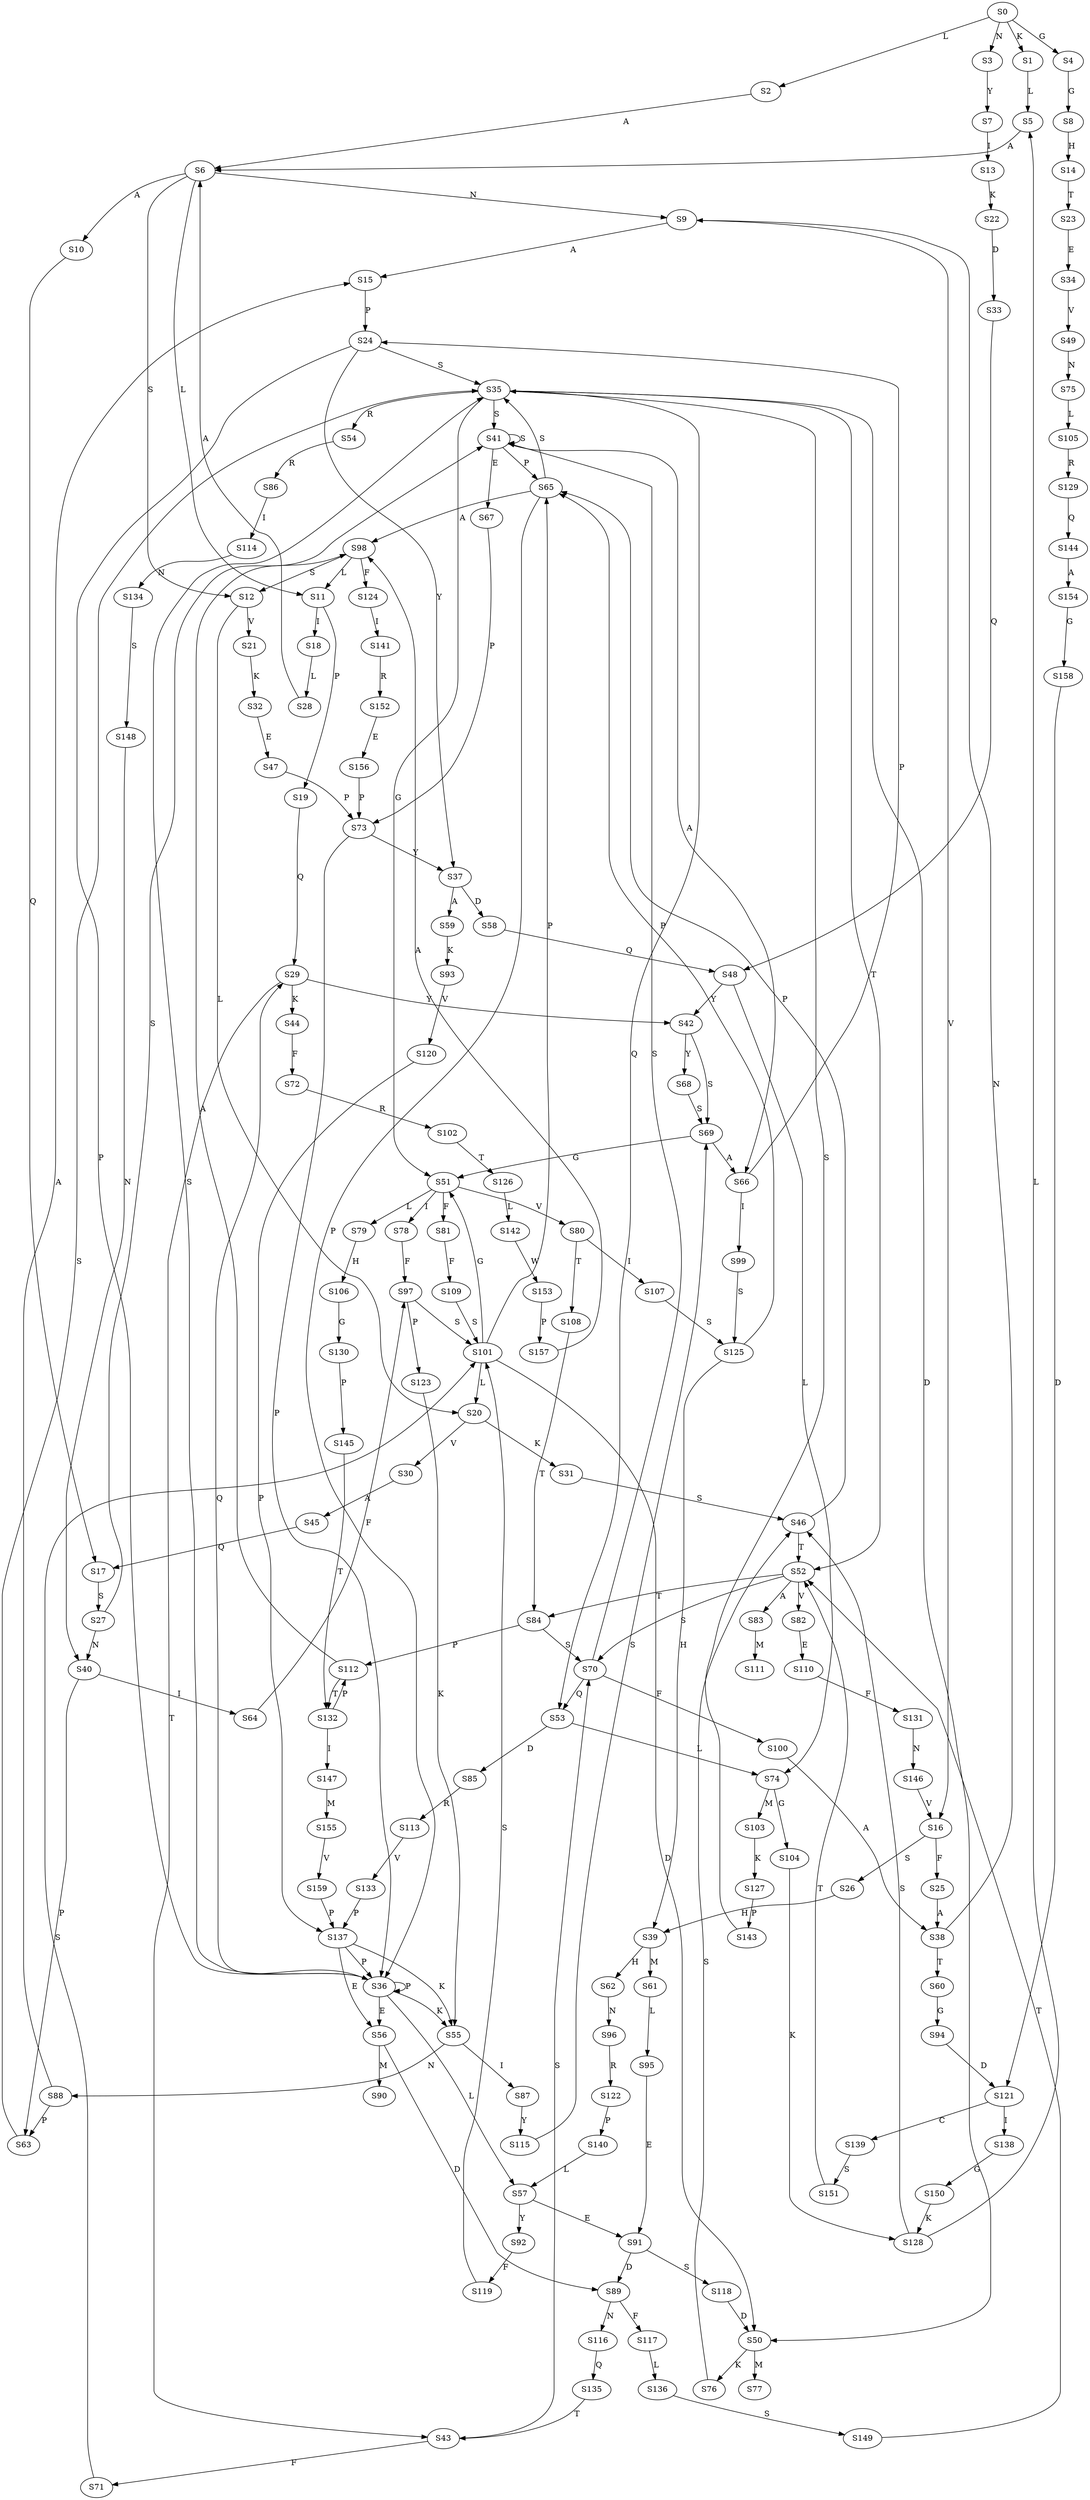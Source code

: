 strict digraph  {
	S0 -> S1 [ label = K ];
	S0 -> S2 [ label = L ];
	S0 -> S3 [ label = N ];
	S0 -> S4 [ label = G ];
	S1 -> S5 [ label = L ];
	S2 -> S6 [ label = A ];
	S3 -> S7 [ label = Y ];
	S4 -> S8 [ label = G ];
	S5 -> S6 [ label = A ];
	S6 -> S9 [ label = N ];
	S6 -> S10 [ label = A ];
	S6 -> S11 [ label = L ];
	S6 -> S12 [ label = S ];
	S7 -> S13 [ label = I ];
	S8 -> S14 [ label = H ];
	S9 -> S15 [ label = A ];
	S9 -> S16 [ label = V ];
	S10 -> S17 [ label = Q ];
	S11 -> S18 [ label = I ];
	S11 -> S19 [ label = P ];
	S12 -> S20 [ label = L ];
	S12 -> S21 [ label = V ];
	S13 -> S22 [ label = K ];
	S14 -> S23 [ label = T ];
	S15 -> S24 [ label = P ];
	S16 -> S25 [ label = F ];
	S16 -> S26 [ label = S ];
	S17 -> S27 [ label = S ];
	S18 -> S28 [ label = L ];
	S19 -> S29 [ label = Q ];
	S20 -> S30 [ label = V ];
	S20 -> S31 [ label = K ];
	S21 -> S32 [ label = K ];
	S22 -> S33 [ label = D ];
	S23 -> S34 [ label = E ];
	S24 -> S35 [ label = S ];
	S24 -> S36 [ label = P ];
	S24 -> S37 [ label = Y ];
	S25 -> S38 [ label = A ];
	S26 -> S39 [ label = H ];
	S27 -> S40 [ label = N ];
	S27 -> S41 [ label = S ];
	S28 -> S6 [ label = A ];
	S29 -> S42 [ label = Y ];
	S29 -> S43 [ label = T ];
	S29 -> S44 [ label = K ];
	S30 -> S45 [ label = A ];
	S31 -> S46 [ label = S ];
	S32 -> S47 [ label = E ];
	S33 -> S48 [ label = Q ];
	S34 -> S49 [ label = V ];
	S35 -> S50 [ label = D ];
	S35 -> S51 [ label = G ];
	S35 -> S41 [ label = S ];
	S35 -> S52 [ label = T ];
	S35 -> S53 [ label = Q ];
	S35 -> S54 [ label = R ];
	S36 -> S29 [ label = Q ];
	S36 -> S36 [ label = P ];
	S36 -> S35 [ label = S ];
	S36 -> S55 [ label = K ];
	S36 -> S56 [ label = E ];
	S36 -> S57 [ label = L ];
	S37 -> S58 [ label = D ];
	S37 -> S59 [ label = A ];
	S38 -> S9 [ label = N ];
	S38 -> S60 [ label = T ];
	S39 -> S61 [ label = M ];
	S39 -> S62 [ label = H ];
	S40 -> S63 [ label = P ];
	S40 -> S64 [ label = I ];
	S41 -> S65 [ label = P ];
	S41 -> S66 [ label = A ];
	S41 -> S67 [ label = E ];
	S41 -> S41 [ label = S ];
	S42 -> S68 [ label = Y ];
	S42 -> S69 [ label = S ];
	S43 -> S70 [ label = S ];
	S43 -> S71 [ label = F ];
	S44 -> S72 [ label = F ];
	S45 -> S17 [ label = Q ];
	S46 -> S65 [ label = P ];
	S46 -> S52 [ label = T ];
	S47 -> S73 [ label = P ];
	S48 -> S42 [ label = Y ];
	S48 -> S74 [ label = L ];
	S49 -> S75 [ label = N ];
	S50 -> S76 [ label = K ];
	S50 -> S77 [ label = M ];
	S51 -> S78 [ label = I ];
	S51 -> S79 [ label = L ];
	S51 -> S80 [ label = V ];
	S51 -> S81 [ label = F ];
	S52 -> S70 [ label = S ];
	S52 -> S82 [ label = V ];
	S52 -> S83 [ label = A ];
	S52 -> S84 [ label = T ];
	S53 -> S74 [ label = L ];
	S53 -> S85 [ label = D ];
	S54 -> S86 [ label = R ];
	S55 -> S87 [ label = I ];
	S55 -> S88 [ label = N ];
	S56 -> S89 [ label = D ];
	S56 -> S90 [ label = M ];
	S57 -> S91 [ label = E ];
	S57 -> S92 [ label = Y ];
	S58 -> S48 [ label = Q ];
	S59 -> S93 [ label = K ];
	S60 -> S94 [ label = G ];
	S61 -> S95 [ label = L ];
	S62 -> S96 [ label = N ];
	S63 -> S35 [ label = S ];
	S64 -> S97 [ label = F ];
	S65 -> S35 [ label = S ];
	S65 -> S36 [ label = P ];
	S65 -> S98 [ label = A ];
	S66 -> S24 [ label = P ];
	S66 -> S99 [ label = I ];
	S67 -> S73 [ label = P ];
	S68 -> S69 [ label = S ];
	S69 -> S51 [ label = G ];
	S69 -> S66 [ label = A ];
	S70 -> S100 [ label = F ];
	S70 -> S41 [ label = S ];
	S70 -> S53 [ label = Q ];
	S71 -> S101 [ label = S ];
	S72 -> S102 [ label = R ];
	S73 -> S36 [ label = P ];
	S73 -> S37 [ label = Y ];
	S74 -> S103 [ label = M ];
	S74 -> S104 [ label = G ];
	S75 -> S105 [ label = L ];
	S76 -> S46 [ label = S ];
	S78 -> S97 [ label = F ];
	S79 -> S106 [ label = H ];
	S80 -> S107 [ label = I ];
	S80 -> S108 [ label = T ];
	S81 -> S109 [ label = F ];
	S82 -> S110 [ label = E ];
	S83 -> S111 [ label = M ];
	S84 -> S70 [ label = S ];
	S84 -> S112 [ label = P ];
	S85 -> S113 [ label = R ];
	S86 -> S114 [ label = I ];
	S87 -> S115 [ label = Y ];
	S88 -> S15 [ label = A ];
	S88 -> S63 [ label = P ];
	S89 -> S116 [ label = N ];
	S89 -> S117 [ label = F ];
	S91 -> S118 [ label = S ];
	S91 -> S89 [ label = D ];
	S92 -> S119 [ label = F ];
	S93 -> S120 [ label = V ];
	S94 -> S121 [ label = D ];
	S95 -> S91 [ label = E ];
	S96 -> S122 [ label = R ];
	S97 -> S101 [ label = S ];
	S97 -> S123 [ label = P ];
	S98 -> S124 [ label = F ];
	S98 -> S12 [ label = S ];
	S98 -> S11 [ label = L ];
	S99 -> S125 [ label = S ];
	S100 -> S38 [ label = A ];
	S101 -> S50 [ label = D ];
	S101 -> S65 [ label = P ];
	S101 -> S20 [ label = L ];
	S101 -> S51 [ label = G ];
	S102 -> S126 [ label = T ];
	S103 -> S127 [ label = K ];
	S104 -> S128 [ label = K ];
	S105 -> S129 [ label = R ];
	S106 -> S130 [ label = G ];
	S107 -> S125 [ label = S ];
	S108 -> S84 [ label = T ];
	S109 -> S101 [ label = S ];
	S110 -> S131 [ label = F ];
	S112 -> S132 [ label = T ];
	S112 -> S98 [ label = A ];
	S113 -> S133 [ label = V ];
	S114 -> S134 [ label = N ];
	S115 -> S69 [ label = S ];
	S116 -> S135 [ label = Q ];
	S117 -> S136 [ label = L ];
	S118 -> S50 [ label = D ];
	S119 -> S101 [ label = S ];
	S120 -> S137 [ label = P ];
	S121 -> S138 [ label = I ];
	S121 -> S139 [ label = C ];
	S122 -> S140 [ label = P ];
	S123 -> S55 [ label = K ];
	S124 -> S141 [ label = I ];
	S125 -> S39 [ label = H ];
	S125 -> S65 [ label = P ];
	S126 -> S142 [ label = L ];
	S127 -> S143 [ label = P ];
	S128 -> S46 [ label = S ];
	S128 -> S5 [ label = L ];
	S129 -> S144 [ label = Q ];
	S130 -> S145 [ label = P ];
	S131 -> S146 [ label = N ];
	S132 -> S147 [ label = I ];
	S132 -> S112 [ label = P ];
	S133 -> S137 [ label = P ];
	S134 -> S148 [ label = S ];
	S135 -> S43 [ label = T ];
	S136 -> S149 [ label = S ];
	S137 -> S36 [ label = P ];
	S137 -> S55 [ label = K ];
	S137 -> S56 [ label = E ];
	S138 -> S150 [ label = G ];
	S139 -> S151 [ label = S ];
	S140 -> S57 [ label = L ];
	S141 -> S152 [ label = R ];
	S142 -> S153 [ label = W ];
	S143 -> S35 [ label = S ];
	S144 -> S154 [ label = A ];
	S145 -> S132 [ label = T ];
	S146 -> S16 [ label = V ];
	S147 -> S155 [ label = M ];
	S148 -> S40 [ label = N ];
	S149 -> S52 [ label = T ];
	S150 -> S128 [ label = K ];
	S151 -> S52 [ label = T ];
	S152 -> S156 [ label = E ];
	S153 -> S157 [ label = P ];
	S154 -> S158 [ label = G ];
	S155 -> S159 [ label = V ];
	S156 -> S73 [ label = P ];
	S157 -> S98 [ label = A ];
	S158 -> S121 [ label = D ];
	S159 -> S137 [ label = P ];
}
